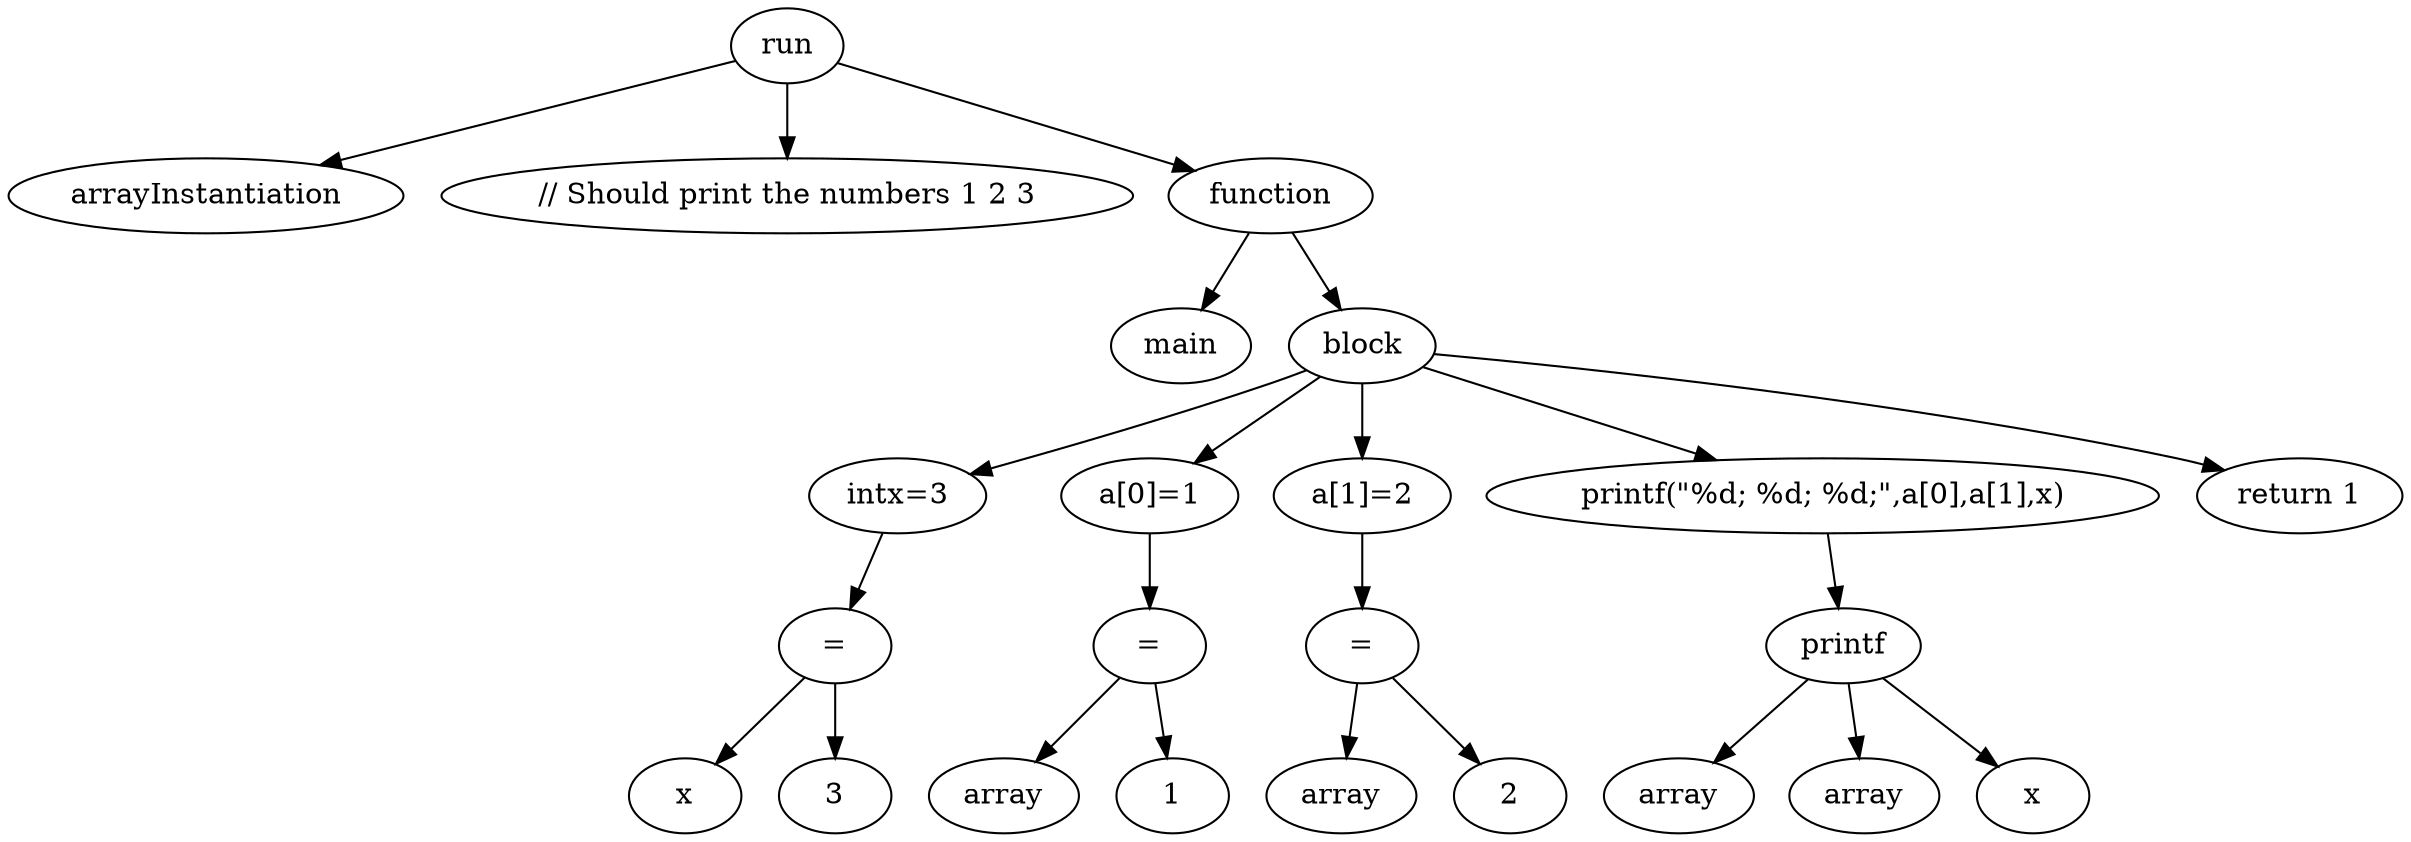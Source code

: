 digraph {
	8743555776425 [label=run]
	8743555164980 [label=arrayInstantiation]
	8743555776425 -> 8743555164980
	8743555165091 [label="// Should print the numbers 1 2 3
"]
	8743555776425 -> 8743555165091
	8743555165073 [label=function]
	8743555776425 -> 8743555165073
	8743555165049 [label=main]
	8743555165073 -> 8743555165049
	8743555164968 [label=block]
	8743555165073 -> 8743555164968
	8743555165121 [label="intx=3"]
	8743555164968 -> 8743555165121
	8743555165085 [label="="]
	8743555165121 -> 8743555165085
	8743555165124 [label=x]
	8743555165085 -> 8743555165124
	8743555165076 [label=3]
	8743555165085 -> 8743555165076
	8743555165163 [label="a[0]=1"]
	8743555164968 -> 8743555165163
	8743555165079 [label="="]
	8743555165163 -> 8743555165079
	8743555165082 [label=array]
	8743555165079 -> 8743555165082
	8743555165145 [label=1]
	8743555165079 -> 8743555165145
	8743555165130 [label="a[1]=2"]
	8743555164968 -> 8743555165130
	8743555165160 [label="="]
	8743555165130 -> 8743555165160
	8743555165064 [label=array]
	8743555165160 -> 8743555165064
	8743555165136 [label=2]
	8743555165160 -> 8743555165136
	8743555165028 [label="printf(\"%d; %d; %d;\",a[0],a[1],x)"]
	8743555164968 -> 8743555165028
	8743555165034 [label=printf]
	8743555165028 -> 8743555165034
	8743555165118 [label=array]
	8743555165034 -> 8743555165118
	8743555165172 [label=array]
	8743555165034 -> 8743555165172
	8743555165181 [label=x]
	8743555165034 -> 8743555165181
	8743555140816 [label="return 1"]
	8743555164968 -> 8743555140816
}
